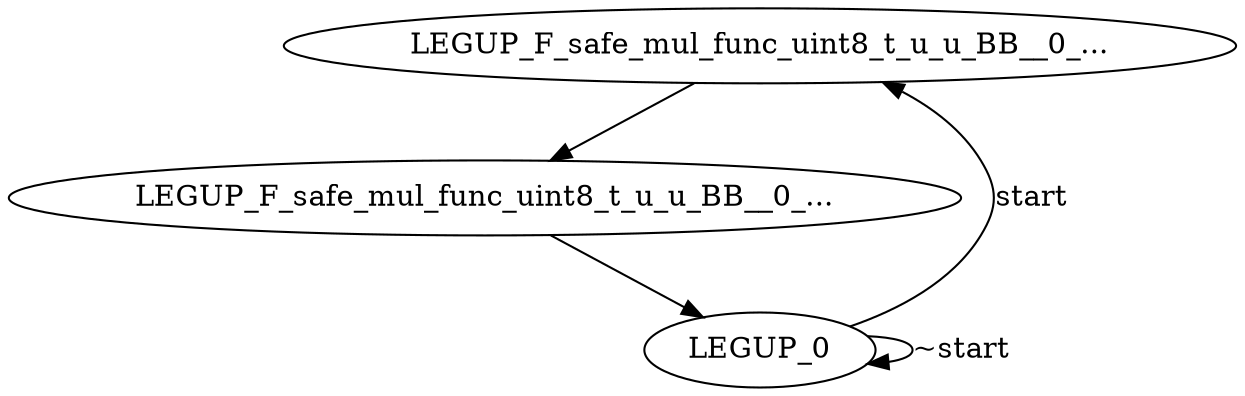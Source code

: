 digraph {
Node0x317a340[label="LEGUP_F_safe_mul_func_uint8_t_u_u_BB__0_..."];
Node0x317e0e0[label="LEGUP_0"];
Node0x317e0e0 -> Node0x317a340[label="start"];
Node0x317e0e0 -> Node0x317e0e0[label="~start"];
Node0x3181b20[label="LEGUP_F_safe_mul_func_uint8_t_u_u_BB__0_..."];
Node0x317a340 -> Node0x3181b20;
Node0x3181b20 -> Node0x317e0e0;
}
